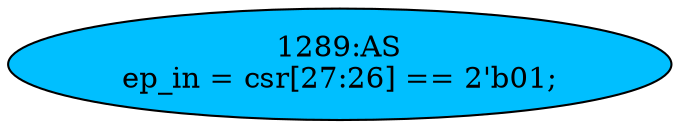 strict digraph "" {
	node [label="\N"];
	"1289:AS"	 [ast="<pyverilog.vparser.ast.Assign object at 0x7f0a38eae750>",
		def_var="['ep_in']",
		fillcolor=deepskyblue,
		label="1289:AS
ep_in = csr[27:26] == 2'b01;",
		statements="[]",
		style=filled,
		typ=Assign,
		use_var="['csr']"];
}
